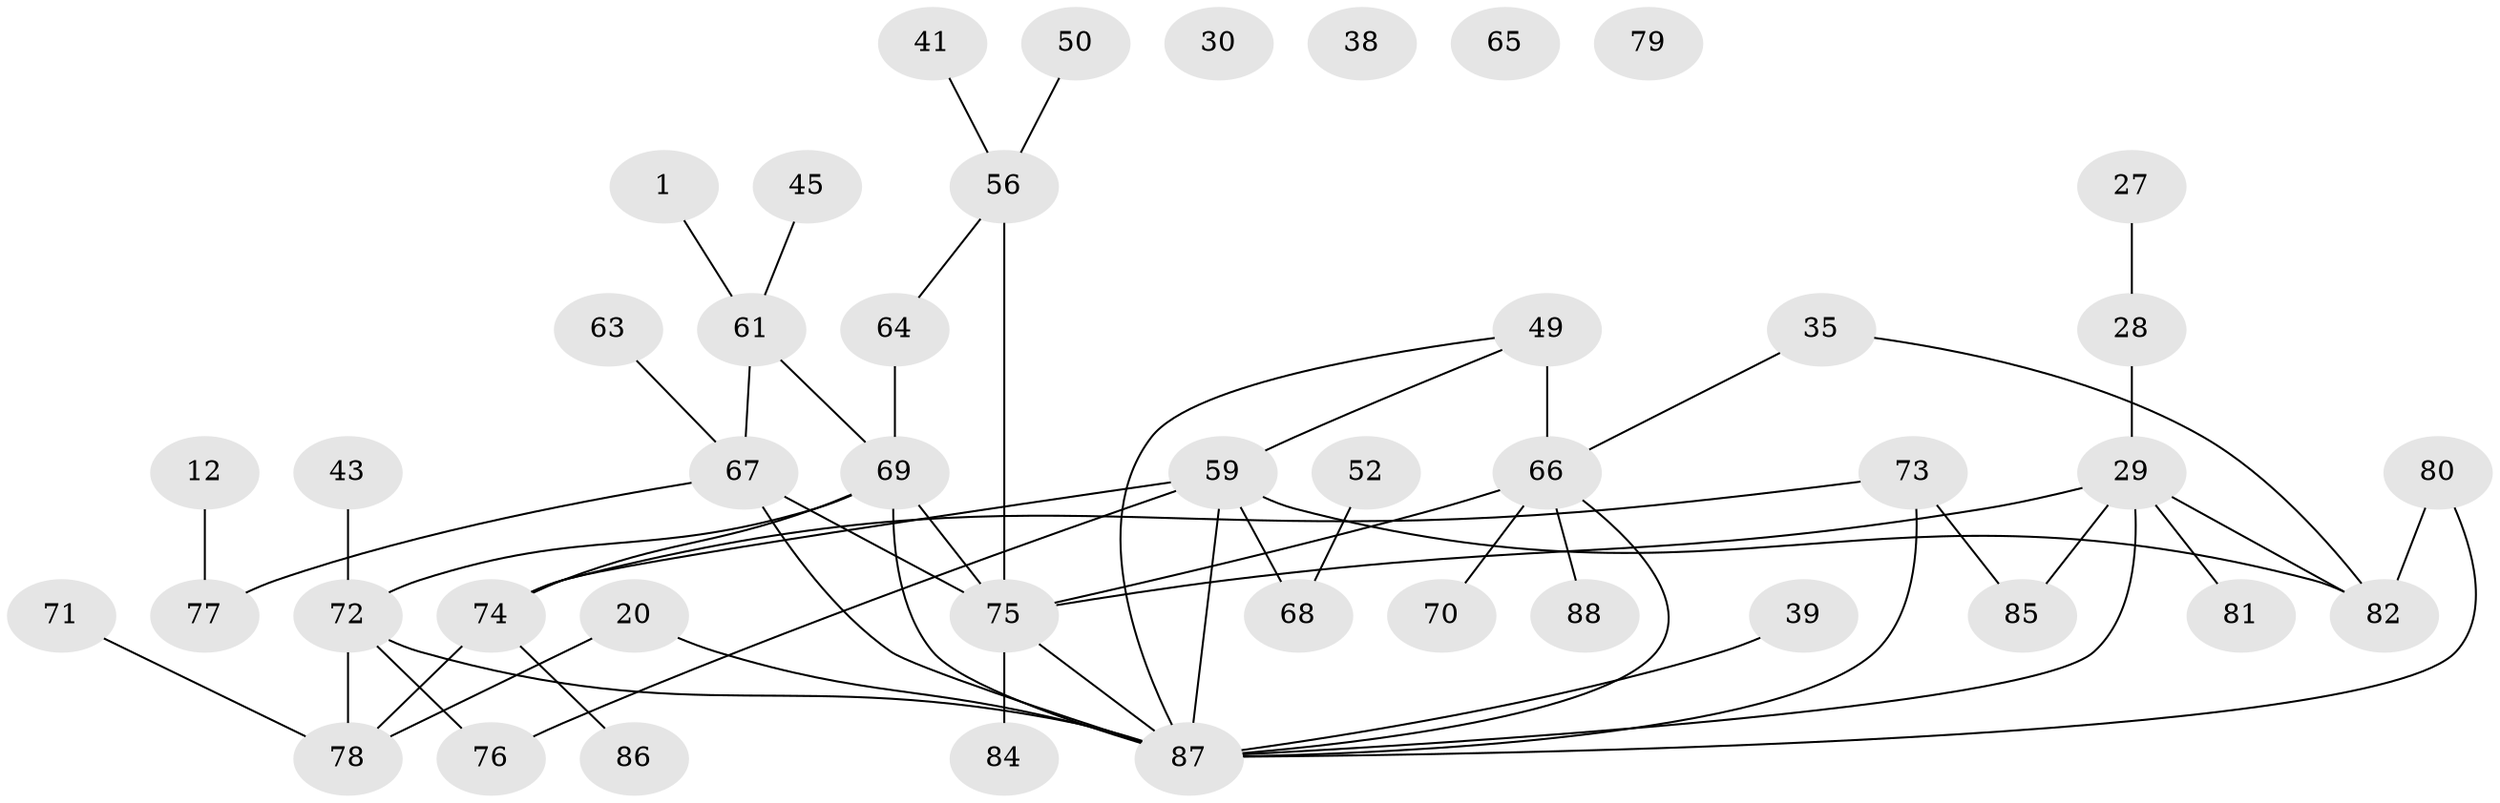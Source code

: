// original degree distribution, {1: 0.23863636363636365, 4: 0.19318181818181818, 3: 0.20454545454545456, 2: 0.2159090909090909, 5: 0.056818181818181816, 6: 0.03409090909090909, 0: 0.045454545454545456, 8: 0.011363636363636364}
// Generated by graph-tools (version 1.1) at 2025/39/03/09/25 04:39:51]
// undirected, 44 vertices, 57 edges
graph export_dot {
graph [start="1"]
  node [color=gray90,style=filled];
  1;
  12;
  20;
  27;
  28;
  29 [super="+16"];
  30;
  35 [super="+4"];
  38;
  39;
  41;
  43;
  45;
  49 [super="+24"];
  50;
  52;
  56;
  59 [super="+5+10+22+48"];
  61;
  63;
  64;
  65;
  66 [super="+13"];
  67 [super="+11+55"];
  68;
  69 [super="+19+60"];
  70;
  71;
  72 [super="+53+62"];
  73;
  74;
  75 [super="+44+47+32+3"];
  76;
  77 [super="+7+9"];
  78;
  79;
  80 [super="+46"];
  81;
  82 [super="+33+36"];
  84;
  85;
  86;
  87 [super="+26+37+83"];
  88;
  1 -- 61;
  12 -- 77;
  20 -- 78;
  20 -- 87;
  27 -- 28;
  28 -- 29;
  29 -- 75;
  29 -- 82 [weight=2];
  29 -- 85;
  29 -- 87 [weight=2];
  29 -- 81;
  35 -- 82;
  35 -- 66;
  39 -- 87;
  41 -- 56;
  43 -- 72;
  45 -- 61;
  49 -- 66 [weight=3];
  49 -- 87;
  49 -- 59;
  50 -- 56;
  52 -- 68;
  56 -- 64;
  56 -- 75 [weight=2];
  59 -- 68;
  59 -- 76;
  59 -- 87 [weight=4];
  59 -- 82 [weight=2];
  59 -- 74;
  61 -- 67;
  61 -- 69;
  63 -- 67;
  64 -- 69;
  66 -- 70;
  66 -- 88;
  66 -- 87 [weight=3];
  66 -- 75 [weight=2];
  67 -- 77;
  67 -- 75;
  67 -- 87;
  69 -- 72;
  69 -- 75;
  69 -- 87 [weight=2];
  69 -- 74;
  71 -- 78;
  72 -- 76;
  72 -- 87 [weight=3];
  72 -- 78;
  73 -- 74;
  73 -- 85;
  73 -- 87;
  74 -- 78;
  74 -- 86;
  75 -- 84;
  75 -- 87;
  80 -- 82;
  80 -- 87;
}
